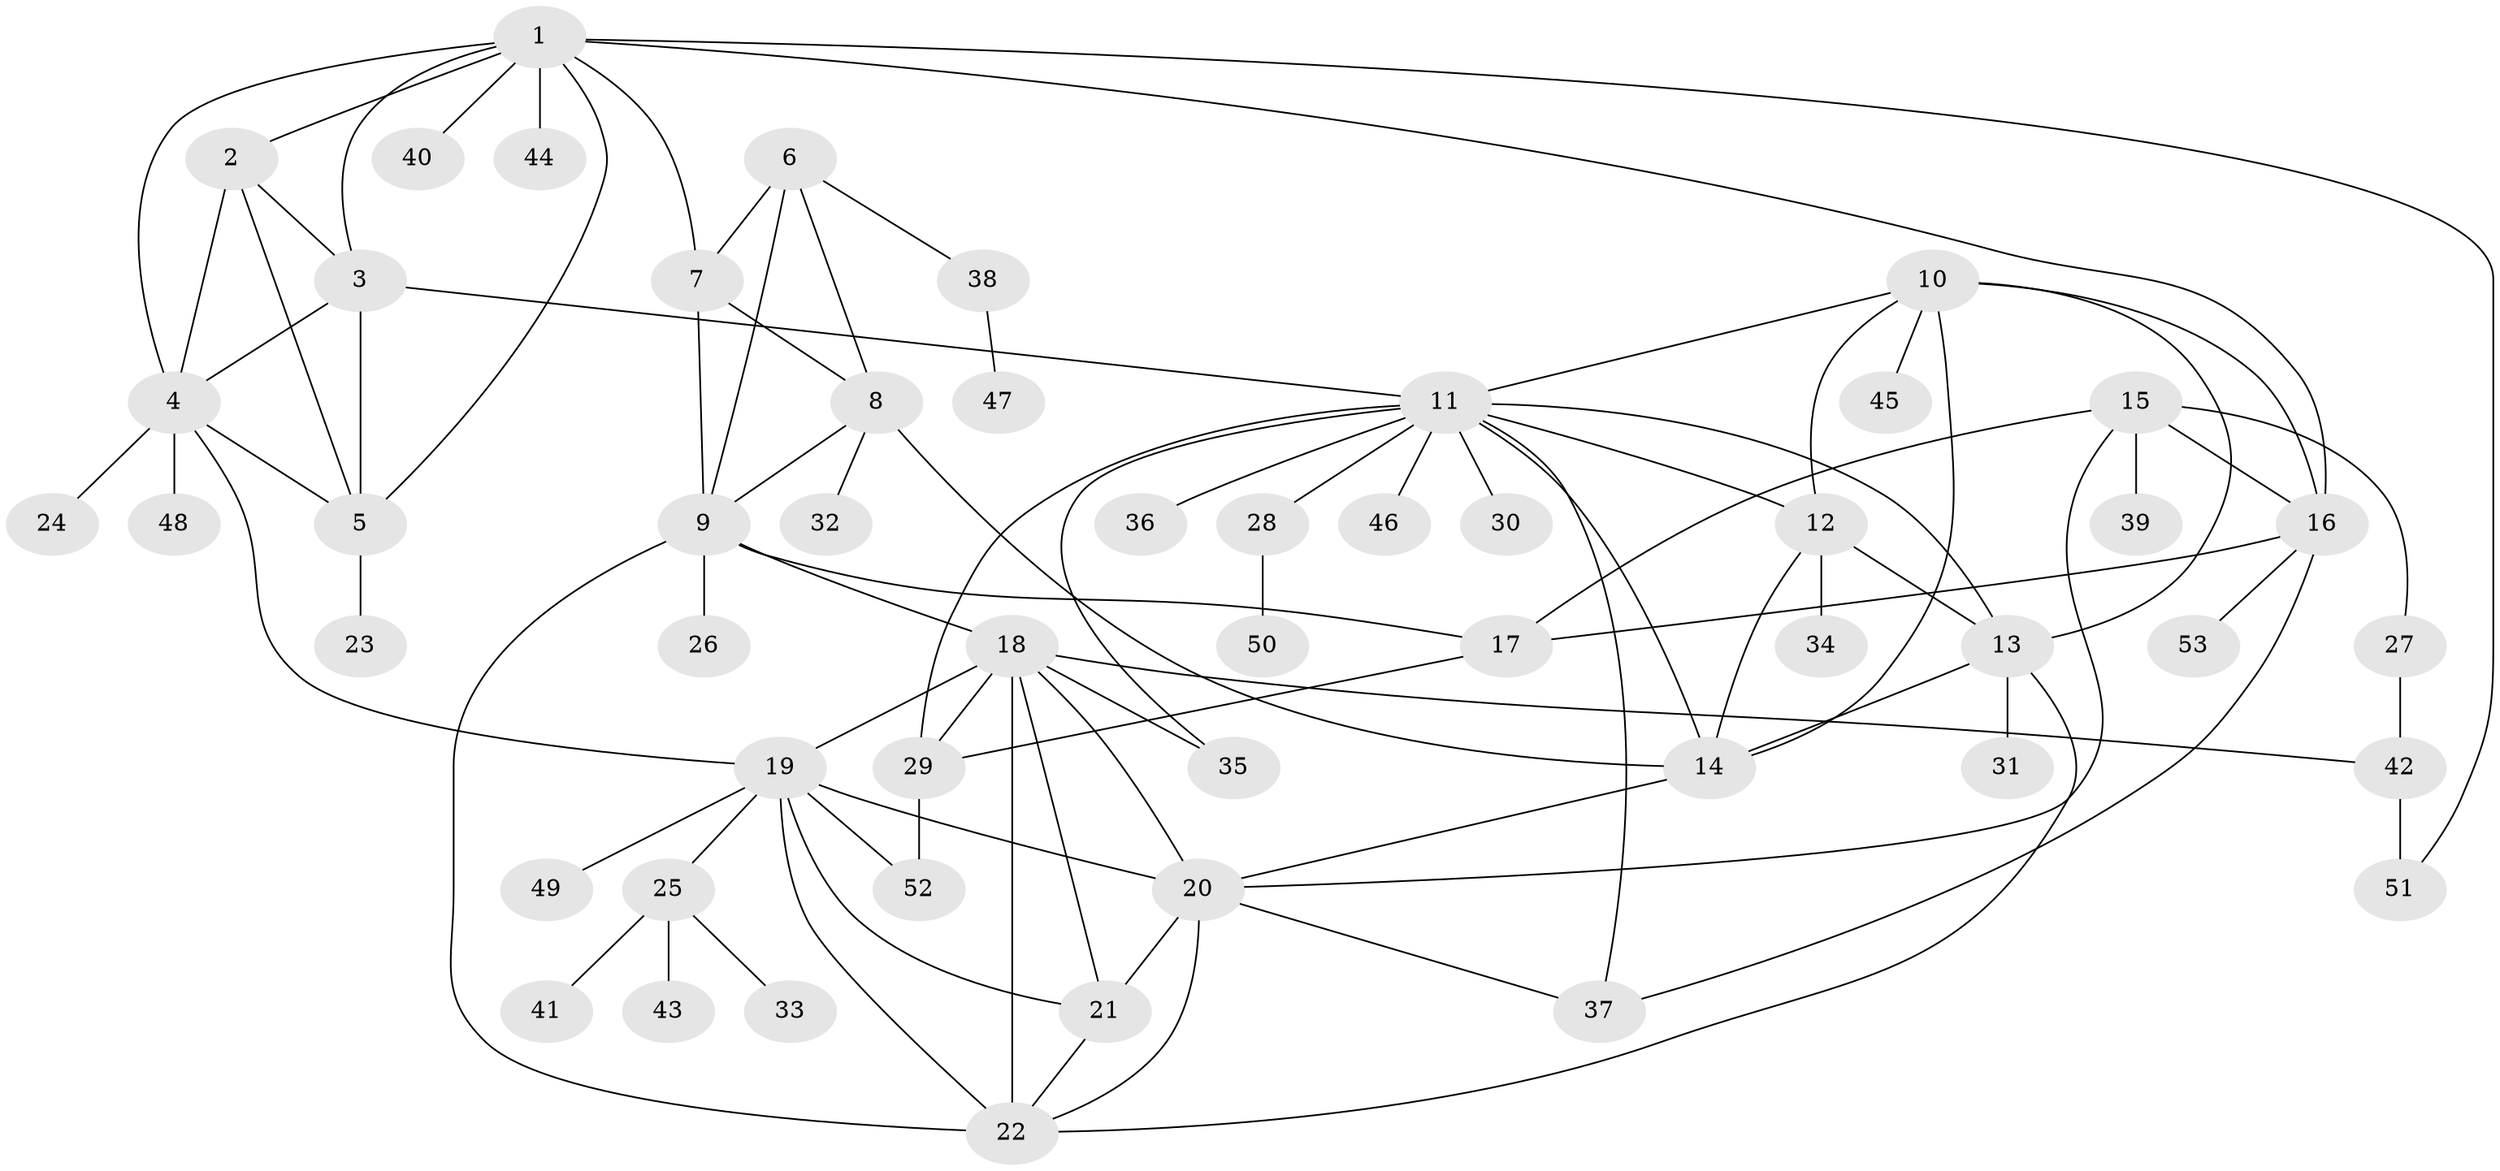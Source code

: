 // original degree distribution, {10: 0.009523809523809525, 4: 0.02857142857142857, 6: 0.0380952380952381, 8: 0.0380952380952381, 5: 0.06666666666666667, 12: 0.01904761904761905, 7: 0.01904761904761905, 13: 0.009523809523809525, 9: 0.0380952380952381, 2: 0.14285714285714285, 1: 0.5523809523809524, 3: 0.0380952380952381}
// Generated by graph-tools (version 1.1) at 2025/37/03/09/25 02:37:26]
// undirected, 53 vertices, 90 edges
graph export_dot {
graph [start="1"]
  node [color=gray90,style=filled];
  1;
  2;
  3;
  4;
  5;
  6;
  7;
  8;
  9;
  10;
  11;
  12;
  13;
  14;
  15;
  16;
  17;
  18;
  19;
  20;
  21;
  22;
  23;
  24;
  25;
  26;
  27;
  28;
  29;
  30;
  31;
  32;
  33;
  34;
  35;
  36;
  37;
  38;
  39;
  40;
  41;
  42;
  43;
  44;
  45;
  46;
  47;
  48;
  49;
  50;
  51;
  52;
  53;
  1 -- 2 [weight=1.0];
  1 -- 3 [weight=1.0];
  1 -- 4 [weight=1.0];
  1 -- 5 [weight=1.0];
  1 -- 7 [weight=1.0];
  1 -- 16 [weight=1.0];
  1 -- 40 [weight=1.0];
  1 -- 44 [weight=1.0];
  1 -- 51 [weight=1.0];
  2 -- 3 [weight=1.0];
  2 -- 4 [weight=1.0];
  2 -- 5 [weight=1.0];
  3 -- 4 [weight=1.0];
  3 -- 5 [weight=1.0];
  3 -- 11 [weight=1.0];
  4 -- 5 [weight=1.0];
  4 -- 19 [weight=1.0];
  4 -- 24 [weight=1.0];
  4 -- 48 [weight=1.0];
  5 -- 23 [weight=1.0];
  6 -- 7 [weight=2.0];
  6 -- 8 [weight=2.0];
  6 -- 9 [weight=2.0];
  6 -- 38 [weight=1.0];
  7 -- 8 [weight=1.0];
  7 -- 9 [weight=1.0];
  8 -- 9 [weight=1.0];
  8 -- 14 [weight=1.0];
  8 -- 32 [weight=2.0];
  9 -- 17 [weight=1.0];
  9 -- 18 [weight=1.0];
  9 -- 22 [weight=1.0];
  9 -- 26 [weight=4.0];
  10 -- 11 [weight=1.0];
  10 -- 12 [weight=1.0];
  10 -- 13 [weight=1.0];
  10 -- 14 [weight=1.0];
  10 -- 16 [weight=1.0];
  10 -- 45 [weight=1.0];
  11 -- 12 [weight=1.0];
  11 -- 13 [weight=1.0];
  11 -- 14 [weight=1.0];
  11 -- 28 [weight=1.0];
  11 -- 29 [weight=1.0];
  11 -- 30 [weight=1.0];
  11 -- 35 [weight=1.0];
  11 -- 36 [weight=1.0];
  11 -- 37 [weight=1.0];
  11 -- 46 [weight=1.0];
  12 -- 13 [weight=1.0];
  12 -- 14 [weight=1.0];
  12 -- 34 [weight=4.0];
  13 -- 14 [weight=1.0];
  13 -- 22 [weight=1.0];
  13 -- 31 [weight=3.0];
  14 -- 20 [weight=1.0];
  15 -- 16 [weight=3.0];
  15 -- 17 [weight=3.0];
  15 -- 20 [weight=1.0];
  15 -- 27 [weight=1.0];
  15 -- 39 [weight=3.0];
  16 -- 17 [weight=1.0];
  16 -- 37 [weight=1.0];
  16 -- 53 [weight=1.0];
  17 -- 29 [weight=1.0];
  18 -- 19 [weight=1.0];
  18 -- 20 [weight=1.0];
  18 -- 21 [weight=1.0];
  18 -- 22 [weight=4.0];
  18 -- 29 [weight=1.0];
  18 -- 35 [weight=1.0];
  18 -- 42 [weight=1.0];
  19 -- 20 [weight=1.0];
  19 -- 21 [weight=1.0];
  19 -- 22 [weight=1.0];
  19 -- 25 [weight=1.0];
  19 -- 49 [weight=1.0];
  19 -- 52 [weight=1.0];
  20 -- 21 [weight=1.0];
  20 -- 22 [weight=1.0];
  20 -- 37 [weight=1.0];
  21 -- 22 [weight=1.0];
  25 -- 33 [weight=1.0];
  25 -- 41 [weight=1.0];
  25 -- 43 [weight=1.0];
  27 -- 42 [weight=1.0];
  28 -- 50 [weight=1.0];
  29 -- 52 [weight=1.0];
  38 -- 47 [weight=1.0];
  42 -- 51 [weight=2.0];
}
